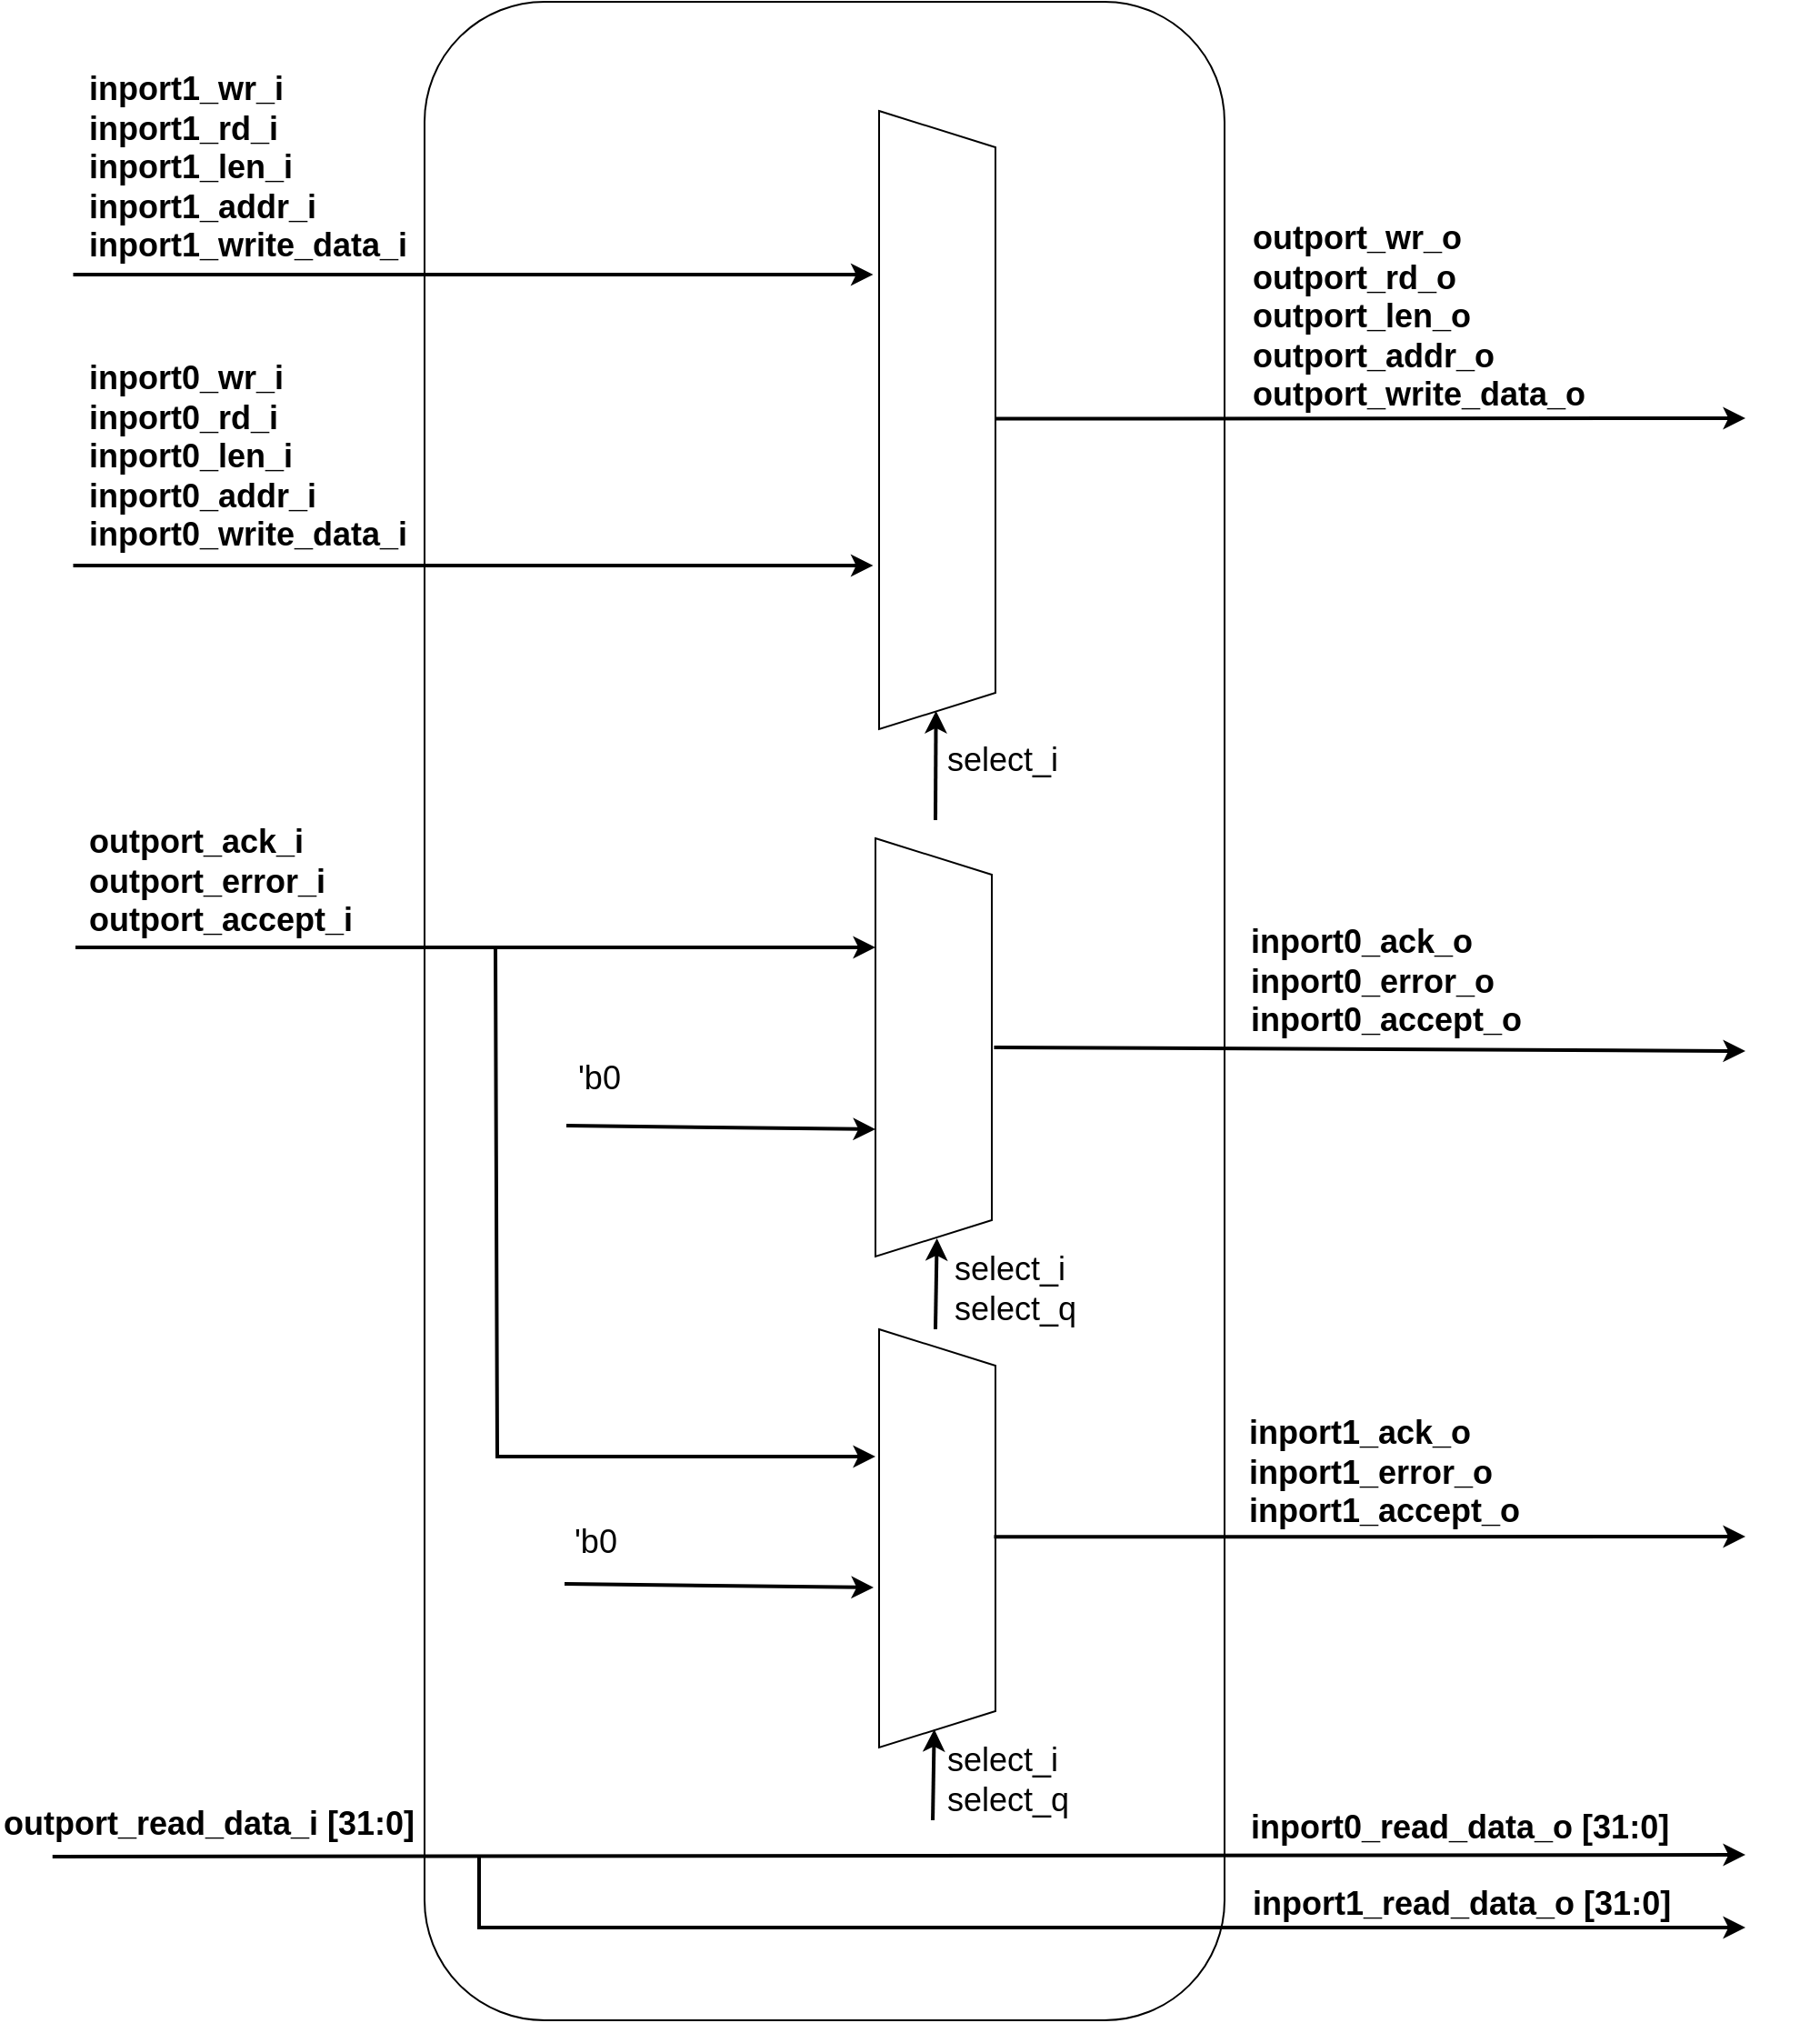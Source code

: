 <mxfile version="21.5.0" type="device">
  <diagram name="第 1 页" id="sFAJz-b7F0fLCu8hm9Uf">
    <mxGraphModel dx="4569" dy="-6027" grid="1" gridSize="10" guides="1" tooltips="1" connect="1" arrows="1" fold="1" page="1" pageScale="1" pageWidth="827" pageHeight="1169" math="0" shadow="0">
      <root>
        <mxCell id="0" />
        <mxCell id="1" parent="0" />
        <mxCell id="62QRgZ04wXwWhmIXijky-1" value="" style="rounded=1;whiteSpace=wrap;html=1;fontSize=15;" parent="1" vertex="1">
          <mxGeometry x="-246.5" y="8220" width="440" height="1110" as="geometry" />
        </mxCell>
        <mxCell id="62QRgZ04wXwWhmIXijky-2" value="" style="shape=trapezoid;perimeter=trapezoidPerimeter;whiteSpace=wrap;html=1;fixedSize=1;direction=south;" parent="1" vertex="1">
          <mxGeometry x="3.5" y="8280" width="64" height="340" as="geometry" />
        </mxCell>
        <mxCell id="62QRgZ04wXwWhmIXijky-3" value="" style="endArrow=classic;html=1;rounded=0;strokeWidth=2;" parent="1" edge="1">
          <mxGeometry width="50" height="50" relative="1" as="geometry">
            <mxPoint x="34.5" y="8670" as="sourcePoint" />
            <mxPoint x="34.79" y="8610" as="targetPoint" />
          </mxGeometry>
        </mxCell>
        <mxCell id="62QRgZ04wXwWhmIXijky-4" value="select_i" style="text;whiteSpace=wrap;html=1;fontSize=18;" parent="1" vertex="1">
          <mxGeometry x="38.5" y="8620" width="70" height="40" as="geometry" />
        </mxCell>
        <mxCell id="62QRgZ04wXwWhmIXijky-5" value="inport1_wr_i&lt;br style=&quot;font-size: 18px;&quot;&gt;inport1_rd_i&lt;br style=&quot;font-size: 18px;&quot;&gt;inport1_len_i&lt;br style=&quot;font-size: 18px;&quot;&gt;inport1_addr_i&lt;br style=&quot;font-size: 18px;&quot;&gt;inport1_write_data_i" style="text;whiteSpace=wrap;html=1;fontSize=18;fontStyle=1" parent="1" vertex="1">
          <mxGeometry x="-433.5" y="8251" width="100" height="40" as="geometry" />
        </mxCell>
        <mxCell id="62QRgZ04wXwWhmIXijky-6" value="inport0_wr_i&lt;br style=&quot;font-size: 18px;&quot;&gt;inport0_rd_i&lt;br style=&quot;font-size: 18px;&quot;&gt;inport0_len_i&lt;br style=&quot;font-size: 18px;&quot;&gt;inport0_addr_i&lt;br style=&quot;font-size: 18px;&quot;&gt;inport0_write_data_i" style="text;whiteSpace=wrap;html=1;fontSize=18;fontStyle=1" parent="1" vertex="1">
          <mxGeometry x="-433.5" y="8410" width="100" height="40" as="geometry" />
        </mxCell>
        <mxCell id="62QRgZ04wXwWhmIXijky-7" value="" style="endArrow=classic;html=1;rounded=0;strokeWidth=2;fontStyle=1" parent="1" edge="1">
          <mxGeometry width="50" height="50" relative="1" as="geometry">
            <mxPoint x="-439.75" y="8370" as="sourcePoint" />
            <mxPoint x="0.25" y="8370" as="targetPoint" />
            <Array as="points" />
          </mxGeometry>
        </mxCell>
        <mxCell id="62QRgZ04wXwWhmIXijky-8" value="" style="endArrow=classic;html=1;rounded=0;strokeWidth=2;fontStyle=1" parent="1" edge="1">
          <mxGeometry width="50" height="50" relative="1" as="geometry">
            <mxPoint x="-439.75" y="8530" as="sourcePoint" />
            <mxPoint x="0.25" y="8530" as="targetPoint" />
            <Array as="points" />
          </mxGeometry>
        </mxCell>
        <mxCell id="62QRgZ04wXwWhmIXijky-9" value="" style="endArrow=classic;html=1;rounded=0;strokeWidth=2;fontStyle=1" parent="1" edge="1">
          <mxGeometry width="50" height="50" relative="1" as="geometry">
            <mxPoint x="67.5" y="8449.29" as="sourcePoint" />
            <mxPoint x="480" y="8449" as="targetPoint" />
            <Array as="points" />
          </mxGeometry>
        </mxCell>
        <mxCell id="62QRgZ04wXwWhmIXijky-10" value="outport_ack_i&lt;br&gt;outport_error_i&lt;br&gt;outport_accept_i" style="text;whiteSpace=wrap;html=1;fontSize=18;fontStyle=1" parent="1" vertex="1">
          <mxGeometry x="-433.5" y="8665" width="103" height="40" as="geometry" />
        </mxCell>
        <mxCell id="62QRgZ04wXwWhmIXijky-11" value="" style="endArrow=classic;html=1;rounded=0;strokeWidth=2;fontStyle=1;" parent="1" edge="1">
          <mxGeometry width="50" height="50" relative="1" as="geometry">
            <mxPoint x="-438.5" y="8740" as="sourcePoint" />
            <mxPoint x="1.5" y="8740" as="targetPoint" />
            <Array as="points" />
          </mxGeometry>
        </mxCell>
        <mxCell id="62QRgZ04wXwWhmIXijky-12" value="" style="shape=trapezoid;perimeter=trapezoidPerimeter;whiteSpace=wrap;html=1;fixedSize=1;direction=south;" parent="1" vertex="1">
          <mxGeometry x="1.5" y="8680" width="64" height="230" as="geometry" />
        </mxCell>
        <mxCell id="62QRgZ04wXwWhmIXijky-13" value="" style="endArrow=classic;html=1;rounded=0;strokeWidth=2;fontStyle=1" parent="1" edge="1">
          <mxGeometry width="50" height="50" relative="1" as="geometry">
            <mxPoint x="-168.5" y="8838" as="sourcePoint" />
            <mxPoint x="1.5" y="8840" as="targetPoint" />
            <Array as="points" />
          </mxGeometry>
        </mxCell>
        <mxCell id="62QRgZ04wXwWhmIXijky-14" value="&lt;font style=&quot;font-size: 18px;&quot;&gt;&#39;b0&lt;/font&gt;" style="text;whiteSpace=wrap;html=1;fontSize=18;" parent="1" vertex="1">
          <mxGeometry x="-166.5" y="9050" width="140" as="geometry" />
        </mxCell>
        <mxCell id="62QRgZ04wXwWhmIXijky-15" value="" style="endArrow=classic;html=1;rounded=0;strokeWidth=2;fontStyle=1;" parent="1" edge="1">
          <mxGeometry width="50" height="50" relative="1" as="geometry">
            <mxPoint x="-207.5" y="8740" as="sourcePoint" />
            <mxPoint x="1.5" y="9020" as="targetPoint" />
            <Array as="points">
              <mxPoint x="-206.5" y="9020" />
            </Array>
          </mxGeometry>
        </mxCell>
        <mxCell id="62QRgZ04wXwWhmIXijky-16" value="" style="shape=trapezoid;perimeter=trapezoidPerimeter;whiteSpace=wrap;html=1;fixedSize=1;direction=south;" parent="1" vertex="1">
          <mxGeometry x="3.5" y="8950" width="64" height="230" as="geometry" />
        </mxCell>
        <mxCell id="62QRgZ04wXwWhmIXijky-17" value="" style="endArrow=classic;html=1;rounded=0;strokeWidth=2;fontStyle=1" parent="1" edge="1">
          <mxGeometry width="50" height="50" relative="1" as="geometry">
            <mxPoint x="-169.5" y="9090" as="sourcePoint" />
            <mxPoint x="0.5" y="9092" as="targetPoint" />
            <Array as="points" />
          </mxGeometry>
        </mxCell>
        <mxCell id="62QRgZ04wXwWhmIXijky-18" value="inport0_read_data_o [31:0]" style="text;whiteSpace=wrap;html=1;fontStyle=1;fontSize=18;" parent="1" vertex="1">
          <mxGeometry x="206.22" y="9207" width="251.5" height="30" as="geometry" />
        </mxCell>
        <mxCell id="62QRgZ04wXwWhmIXijky-19" value="" style="endArrow=classic;html=1;rounded=0;strokeWidth=2;fontStyle=1;" parent="1" edge="1">
          <mxGeometry width="50" height="50" relative="1" as="geometry">
            <mxPoint x="-451.12" y="9240" as="sourcePoint" />
            <mxPoint x="480" y="9239" as="targetPoint" />
            <Array as="points" />
          </mxGeometry>
        </mxCell>
        <mxCell id="62QRgZ04wXwWhmIXijky-20" value="" style="endArrow=classic;html=1;rounded=0;strokeWidth=2;fontStyle=1;" parent="1" edge="1">
          <mxGeometry width="50" height="50" relative="1" as="geometry">
            <mxPoint x="-216.5" y="9240" as="sourcePoint" />
            <mxPoint x="480" y="9279" as="targetPoint" />
            <Array as="points">
              <mxPoint x="-216.5" y="9279" />
            </Array>
          </mxGeometry>
        </mxCell>
        <mxCell id="62QRgZ04wXwWhmIXijky-21" value="&lt;font style=&quot;font-size: 18px;&quot;&gt;&lt;b&gt;outport_read_data_i [31:0]&lt;/b&gt;&lt;/font&gt;" style="text;whiteSpace=wrap;html=1;" parent="1" vertex="1">
          <mxGeometry x="-480" y="9205" width="267" height="40" as="geometry" />
        </mxCell>
        <mxCell id="62QRgZ04wXwWhmIXijky-22" value="inport1_read_data_o [31:0]" style="text;whiteSpace=wrap;html=1;fontStyle=1;fontSize=18;" parent="1" vertex="1">
          <mxGeometry x="207.22" y="9249" width="312.78" height="18" as="geometry" />
        </mxCell>
        <mxCell id="62QRgZ04wXwWhmIXijky-23" value="" style="endArrow=classic;html=1;rounded=0;strokeWidth=2;fontStyle=1" parent="1" edge="1">
          <mxGeometry width="50" height="50" relative="1" as="geometry">
            <mxPoint x="66.73" y="8795" as="sourcePoint" />
            <mxPoint x="480" y="8797" as="targetPoint" />
            <Array as="points" />
          </mxGeometry>
        </mxCell>
        <mxCell id="62QRgZ04wXwWhmIXijky-24" value="" style="endArrow=classic;html=1;rounded=0;strokeWidth=2;fontStyle=1" parent="1" edge="1">
          <mxGeometry width="50" height="50" relative="1" as="geometry">
            <mxPoint x="66.73" y="9064.17" as="sourcePoint" />
            <mxPoint x="480" y="9064" as="targetPoint" />
            <Array as="points" />
          </mxGeometry>
        </mxCell>
        <mxCell id="62QRgZ04wXwWhmIXijky-25" value="outport_wr_o&lt;br&gt;outport_rd_o&lt;br&gt;outport_len_o&lt;br&gt;outport_addr_o&lt;br&gt;outport_write_data_o" style="text;whiteSpace=wrap;html=1;fontSize=18;fontStyle=1" parent="1" vertex="1">
          <mxGeometry x="206.5" y="8333" width="100" height="30" as="geometry" />
        </mxCell>
        <mxCell id="62QRgZ04wXwWhmIXijky-26" value="&lt;font style=&quot;font-size: 18px;&quot;&gt;&#39;b0&lt;/font&gt;" style="text;whiteSpace=wrap;html=1;fontSize=18;" parent="1" vertex="1">
          <mxGeometry x="-164.5" y="8795" width="140" as="geometry" />
        </mxCell>
        <mxCell id="62QRgZ04wXwWhmIXijky-27" value="inport0_ack_o&lt;br&gt;inport0_error_o&lt;br&gt;inport0_accept_o" style="text;whiteSpace=wrap;html=1;fontSize=18;fontStyle=1" parent="1" vertex="1">
          <mxGeometry x="206" y="8720" width="103" height="40" as="geometry" />
        </mxCell>
        <mxCell id="62QRgZ04wXwWhmIXijky-28" value="" style="endArrow=classic;html=1;rounded=0;strokeWidth=2;" parent="1" edge="1">
          <mxGeometry width="50" height="50" relative="1" as="geometry">
            <mxPoint x="34.5" y="8950" as="sourcePoint" />
            <mxPoint x="35.31" y="8900" as="targetPoint" />
          </mxGeometry>
        </mxCell>
        <mxCell id="62QRgZ04wXwWhmIXijky-29" value="" style="endArrow=classic;html=1;rounded=0;strokeWidth=2;" parent="1" edge="1">
          <mxGeometry width="50" height="50" relative="1" as="geometry">
            <mxPoint x="33.02" y="9220" as="sourcePoint" />
            <mxPoint x="33.83" y="9170" as="targetPoint" />
          </mxGeometry>
        </mxCell>
        <mxCell id="62QRgZ04wXwWhmIXijky-30" value="select_i&lt;br&gt;select_q" style="text;whiteSpace=wrap;html=1;fontSize=18;" parent="1" vertex="1">
          <mxGeometry x="38.5" y="9170" width="75" height="40" as="geometry" />
        </mxCell>
        <mxCell id="62QRgZ04wXwWhmIXijky-31" value="select_i&lt;br&gt;select_q" style="text;whiteSpace=wrap;html=1;fontSize=18;" parent="1" vertex="1">
          <mxGeometry x="43" y="8900" width="75" height="40" as="geometry" />
        </mxCell>
        <mxCell id="62QRgZ04wXwWhmIXijky-32" value="inport1_ack_o&lt;br&gt;inport1_error_o&lt;br&gt;inport1_accept_o" style="text;whiteSpace=wrap;html=1;fontSize=18;fontStyle=1" parent="1" vertex="1">
          <mxGeometry x="205.22" y="8990" width="103" height="40" as="geometry" />
        </mxCell>
      </root>
    </mxGraphModel>
  </diagram>
</mxfile>
